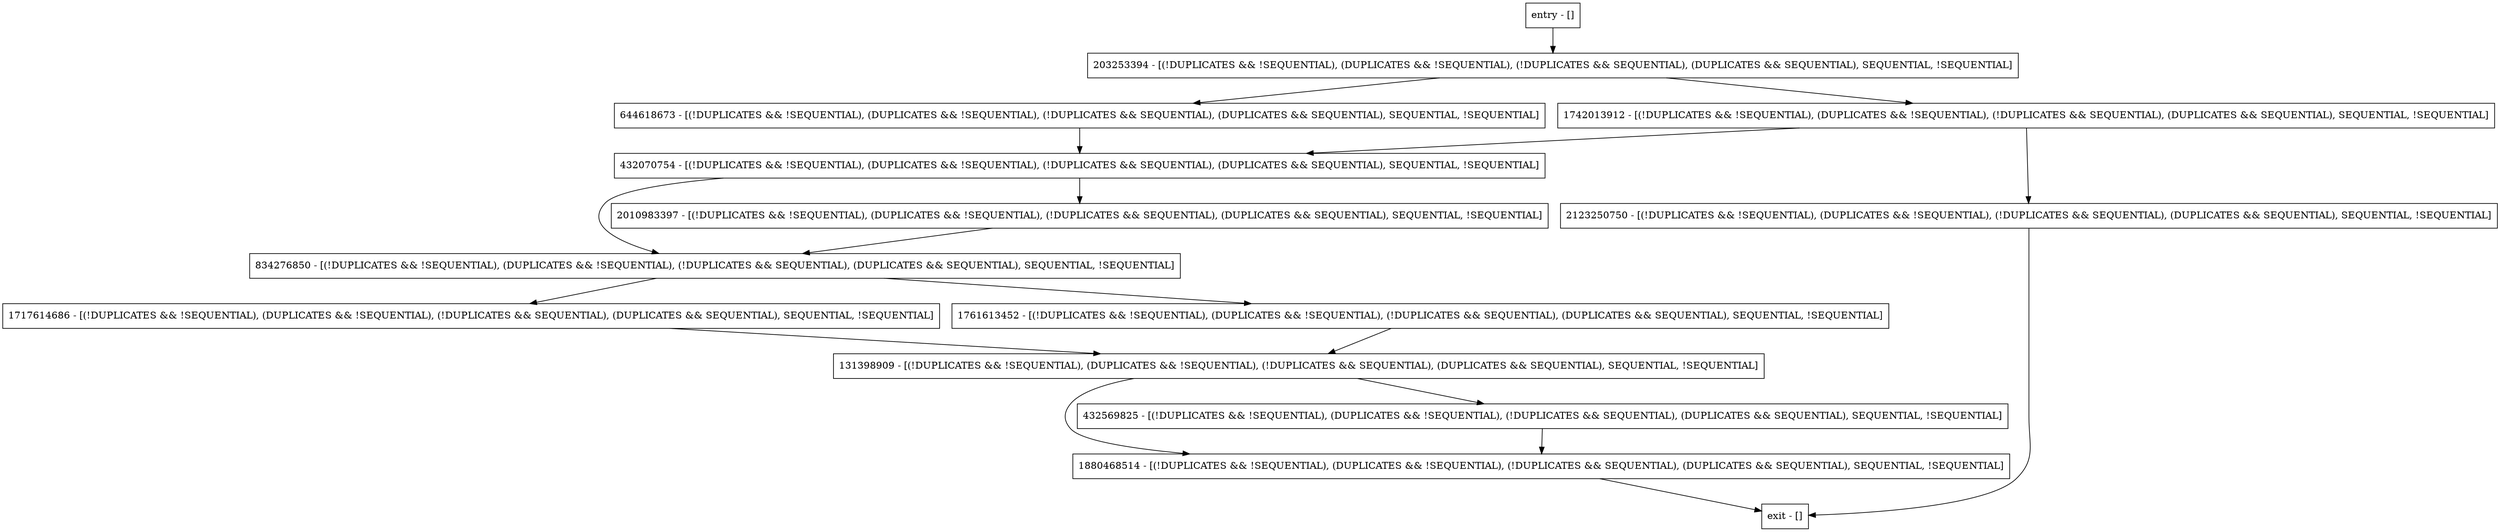 digraph putInternal {
node [shape=record];
432070754 [label="432070754 - [(!DUPLICATES && !SEQUENTIAL), (DUPLICATES && !SEQUENTIAL), (!DUPLICATES && SEQUENTIAL), (DUPLICATES && SEQUENTIAL), SEQUENTIAL, !SEQUENTIAL]"];
1880468514 [label="1880468514 - [(!DUPLICATES && !SEQUENTIAL), (DUPLICATES && !SEQUENTIAL), (!DUPLICATES && SEQUENTIAL), (DUPLICATES && SEQUENTIAL), SEQUENTIAL, !SEQUENTIAL]"];
1717614686 [label="1717614686 - [(!DUPLICATES && !SEQUENTIAL), (DUPLICATES && !SEQUENTIAL), (!DUPLICATES && SEQUENTIAL), (DUPLICATES && SEQUENTIAL), SEQUENTIAL, !SEQUENTIAL]"];
1742013912 [label="1742013912 - [(!DUPLICATES && !SEQUENTIAL), (DUPLICATES && !SEQUENTIAL), (!DUPLICATES && SEQUENTIAL), (DUPLICATES && SEQUENTIAL), SEQUENTIAL, !SEQUENTIAL]"];
644618673 [label="644618673 - [(!DUPLICATES && !SEQUENTIAL), (DUPLICATES && !SEQUENTIAL), (!DUPLICATES && SEQUENTIAL), (DUPLICATES && SEQUENTIAL), SEQUENTIAL, !SEQUENTIAL]"];
432569825 [label="432569825 - [(!DUPLICATES && !SEQUENTIAL), (DUPLICATES && !SEQUENTIAL), (!DUPLICATES && SEQUENTIAL), (DUPLICATES && SEQUENTIAL), SEQUENTIAL, !SEQUENTIAL]"];
834276850 [label="834276850 - [(!DUPLICATES && !SEQUENTIAL), (DUPLICATES && !SEQUENTIAL), (!DUPLICATES && SEQUENTIAL), (DUPLICATES && SEQUENTIAL), SEQUENTIAL, !SEQUENTIAL]"];
entry [label="entry - []"];
exit [label="exit - []"];
131398909 [label="131398909 - [(!DUPLICATES && !SEQUENTIAL), (DUPLICATES && !SEQUENTIAL), (!DUPLICATES && SEQUENTIAL), (DUPLICATES && SEQUENTIAL), SEQUENTIAL, !SEQUENTIAL]"];
2123250750 [label="2123250750 - [(!DUPLICATES && !SEQUENTIAL), (DUPLICATES && !SEQUENTIAL), (!DUPLICATES && SEQUENTIAL), (DUPLICATES && SEQUENTIAL), SEQUENTIAL, !SEQUENTIAL]"];
2010983397 [label="2010983397 - [(!DUPLICATES && !SEQUENTIAL), (DUPLICATES && !SEQUENTIAL), (!DUPLICATES && SEQUENTIAL), (DUPLICATES && SEQUENTIAL), SEQUENTIAL, !SEQUENTIAL]"];
1761613452 [label="1761613452 - [(!DUPLICATES && !SEQUENTIAL), (DUPLICATES && !SEQUENTIAL), (!DUPLICATES && SEQUENTIAL), (DUPLICATES && SEQUENTIAL), SEQUENTIAL, !SEQUENTIAL]"];
203253394 [label="203253394 - [(!DUPLICATES && !SEQUENTIAL), (DUPLICATES && !SEQUENTIAL), (!DUPLICATES && SEQUENTIAL), (DUPLICATES && SEQUENTIAL), SEQUENTIAL, !SEQUENTIAL]"];
entry;
exit;
432070754 -> 834276850;
432070754 -> 2010983397;
1880468514 -> exit;
1717614686 -> 131398909;
1742013912 -> 432070754;
1742013912 -> 2123250750;
644618673 -> 432070754;
432569825 -> 1880468514;
834276850 -> 1717614686;
834276850 -> 1761613452;
entry -> 203253394;
131398909 -> 1880468514;
131398909 -> 432569825;
2123250750 -> exit;
2010983397 -> 834276850;
1761613452 -> 131398909;
203253394 -> 1742013912;
203253394 -> 644618673;
}
